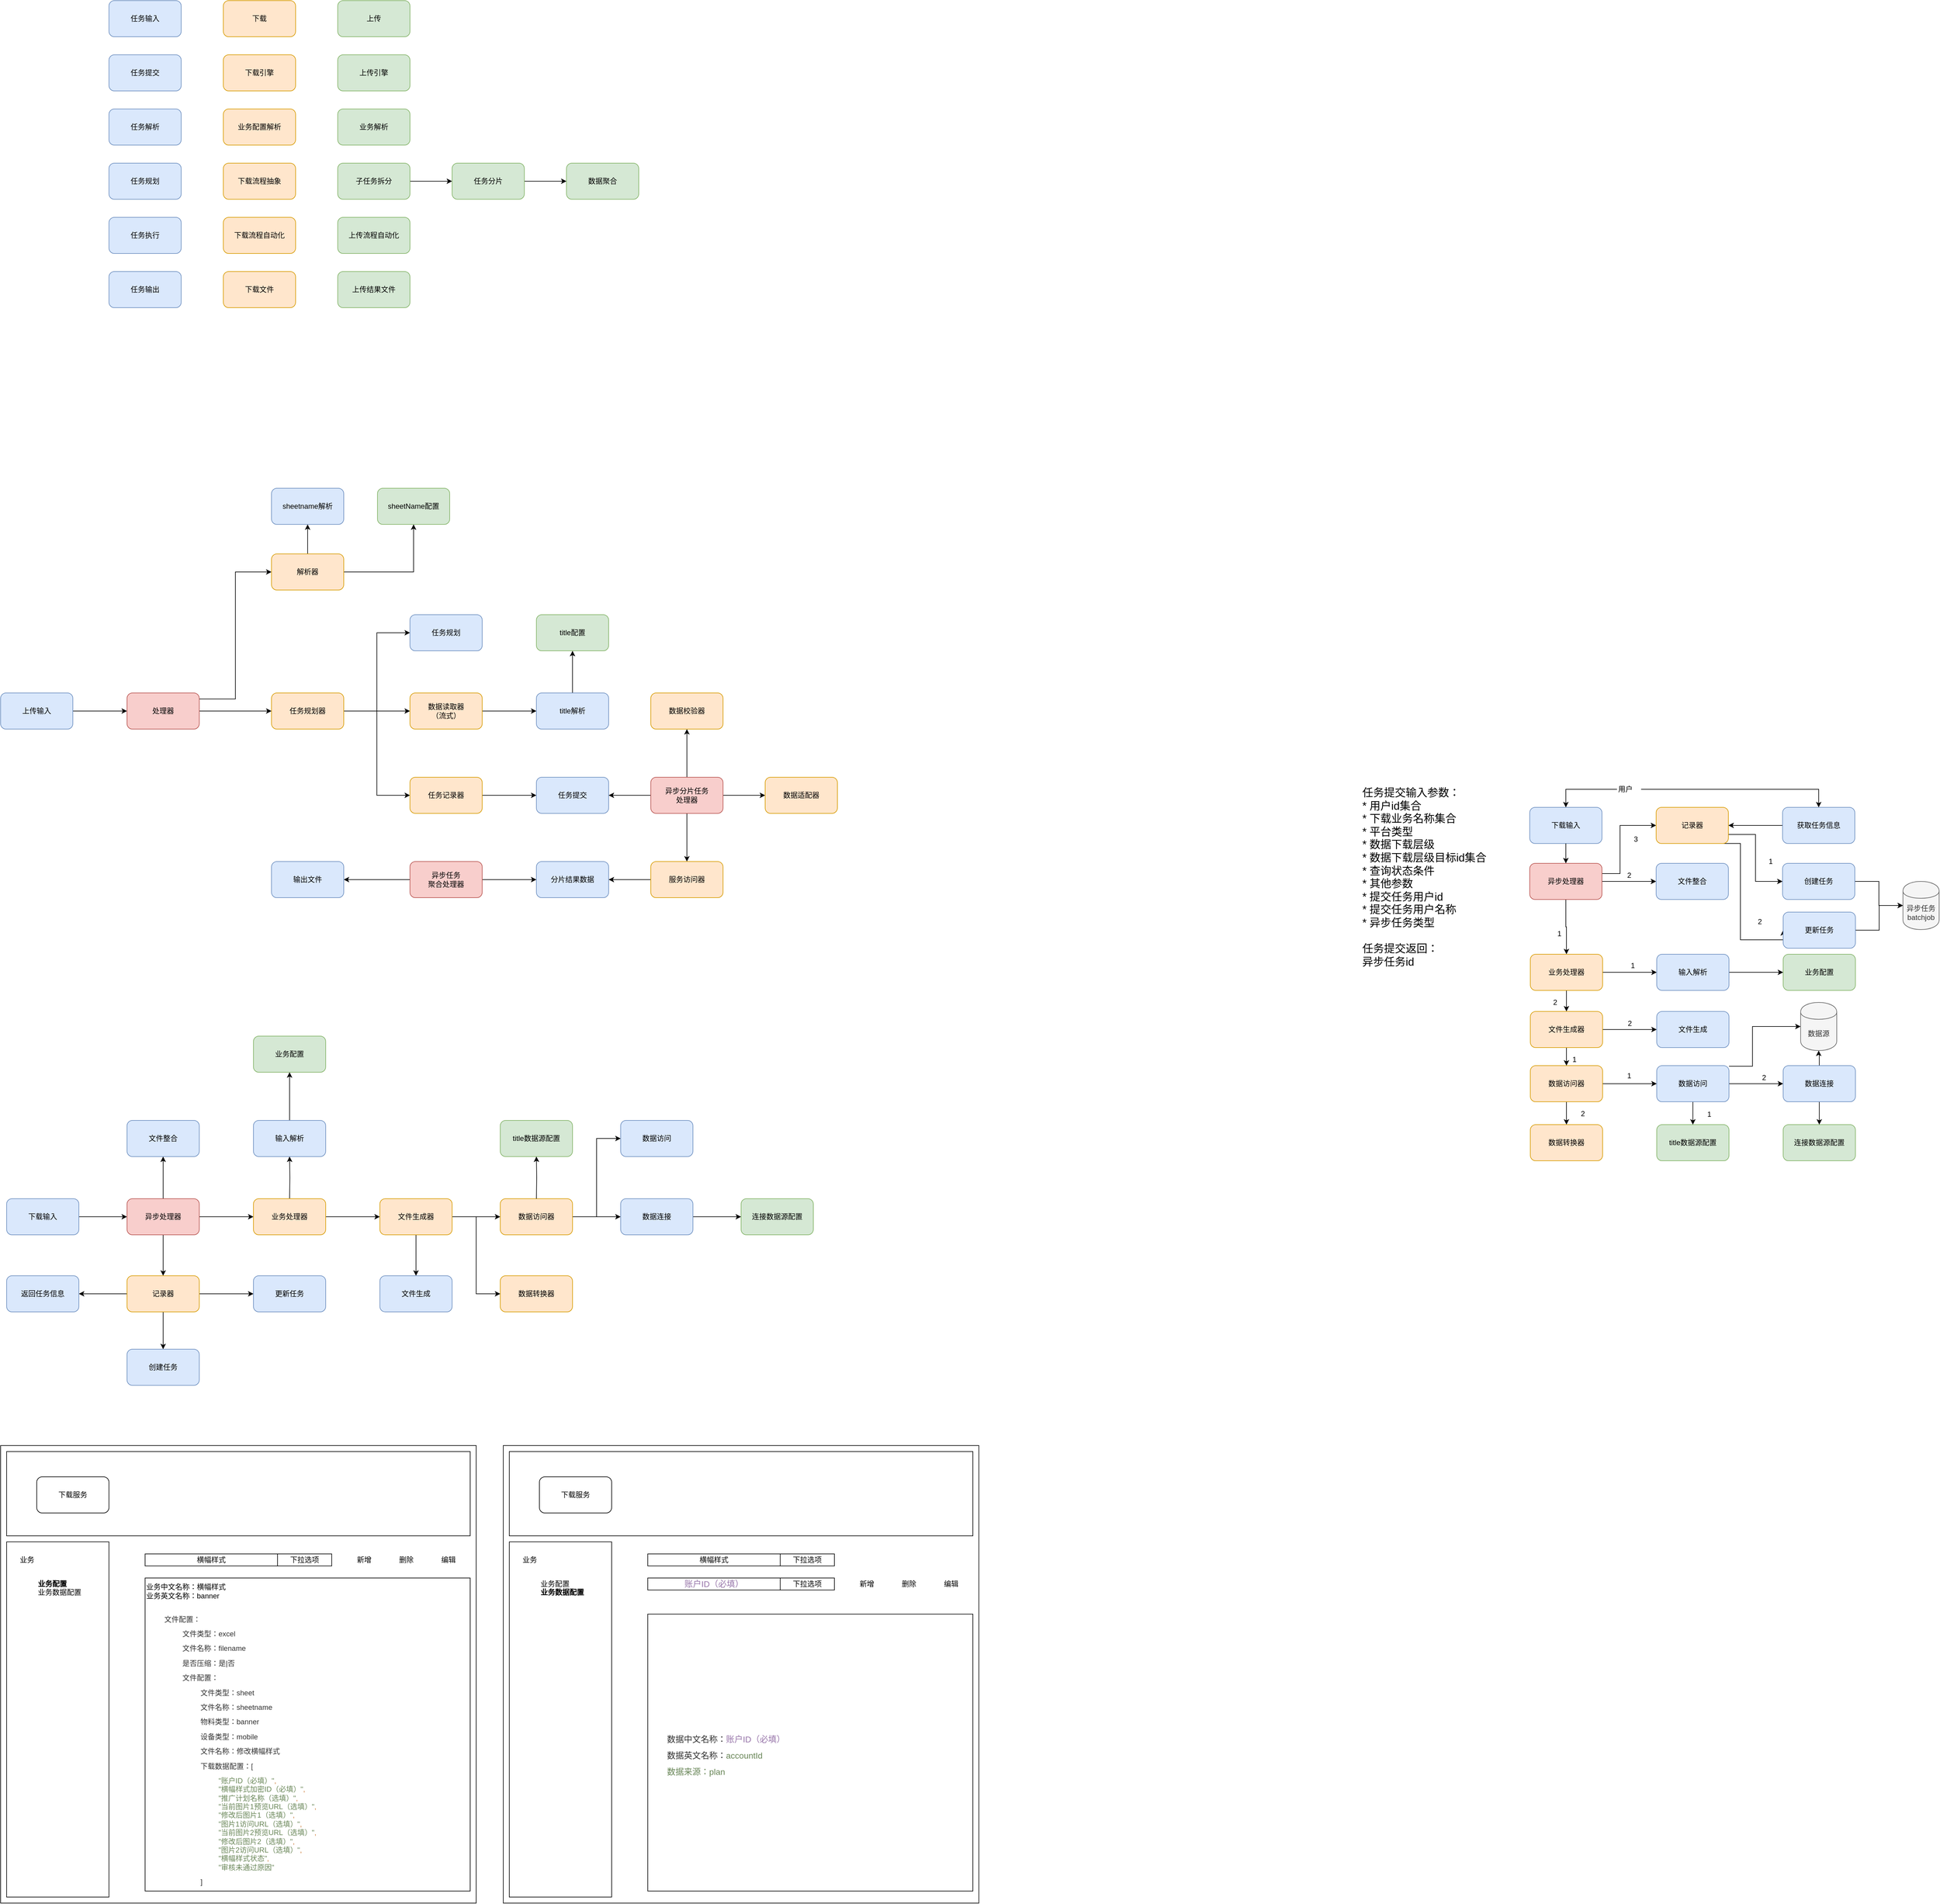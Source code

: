 <mxfile version="12.1.8" type="github" pages="1">
  <diagram id="yZJRV0GO1RGtg8hs4W5D" name="Page-1">
    <mxGraphModel dx="2062" dy="760" grid="1" gridSize="10" guides="1" tooltips="1" connect="1" arrows="1" fold="1" page="1" pageScale="1" pageWidth="826" pageHeight="1169" math="0" shadow="0">
      <root>
        <mxCell id="0"/>
        <mxCell id="1" parent="0"/>
        <mxCell id="P6lC5pPqpMT8iZ2sA-Gk-1" value="任务输入" style="rounded=1;whiteSpace=wrap;html=1;fillColor=#dae8fc;strokeColor=#6c8ebf;" parent="1" vertex="1">
          <mxGeometry x="260" y="190" width="120" height="60" as="geometry"/>
        </mxCell>
        <mxCell id="P6lC5pPqpMT8iZ2sA-Gk-2" value="任务规划" style="rounded=1;whiteSpace=wrap;html=1;fillColor=#dae8fc;strokeColor=#6c8ebf;" parent="1" vertex="1">
          <mxGeometry x="260" y="460" width="120" height="60" as="geometry"/>
        </mxCell>
        <mxCell id="P6lC5pPqpMT8iZ2sA-Gk-3" value="下载" style="rounded=1;whiteSpace=wrap;html=1;fillColor=#ffe6cc;strokeColor=#d79b00;" parent="1" vertex="1">
          <mxGeometry x="450" y="190" width="120" height="60" as="geometry"/>
        </mxCell>
        <mxCell id="P6lC5pPqpMT8iZ2sA-Gk-4" value="上传" style="rounded=1;whiteSpace=wrap;html=1;fillColor=#d5e8d4;strokeColor=#82b366;" parent="1" vertex="1">
          <mxGeometry x="640" y="190" width="120" height="60" as="geometry"/>
        </mxCell>
        <mxCell id="P6lC5pPqpMT8iZ2sA-Gk-5" value="任务提交" style="rounded=1;whiteSpace=wrap;html=1;fillColor=#dae8fc;strokeColor=#6c8ebf;" parent="1" vertex="1">
          <mxGeometry x="260" y="280" width="120" height="60" as="geometry"/>
        </mxCell>
        <mxCell id="P6lC5pPqpMT8iZ2sA-Gk-6" value="下载引擎" style="rounded=1;whiteSpace=wrap;html=1;fillColor=#ffe6cc;strokeColor=#d79b00;" parent="1" vertex="1">
          <mxGeometry x="450" y="280" width="120" height="60" as="geometry"/>
        </mxCell>
        <mxCell id="P6lC5pPqpMT8iZ2sA-Gk-7" value="上传引擎" style="rounded=1;whiteSpace=wrap;html=1;fillColor=#d5e8d4;strokeColor=#82b366;" parent="1" vertex="1">
          <mxGeometry x="640" y="280" width="120" height="60" as="geometry"/>
        </mxCell>
        <mxCell id="P6lC5pPqpMT8iZ2sA-Gk-8" value="业务配置解析" style="rounded=1;whiteSpace=wrap;html=1;fillColor=#ffe6cc;strokeColor=#d79b00;" parent="1" vertex="1">
          <mxGeometry x="450" y="370" width="120" height="60" as="geometry"/>
        </mxCell>
        <mxCell id="P6lC5pPqpMT8iZ2sA-Gk-11" style="edgeStyle=orthogonalEdgeStyle;rounded=0;orthogonalLoop=1;jettySize=auto;html=1;entryX=0;entryY=0.5;entryDx=0;entryDy=0;" parent="1" source="P6lC5pPqpMT8iZ2sA-Gk-9" target="P6lC5pPqpMT8iZ2sA-Gk-10" edge="1">
          <mxGeometry relative="1" as="geometry"/>
        </mxCell>
        <mxCell id="P6lC5pPqpMT8iZ2sA-Gk-9" value="子任务拆分" style="rounded=1;whiteSpace=wrap;html=1;fillColor=#d5e8d4;strokeColor=#82b366;" parent="1" vertex="1">
          <mxGeometry x="640" y="460" width="120" height="60" as="geometry"/>
        </mxCell>
        <mxCell id="P6lC5pPqpMT8iZ2sA-Gk-18" style="edgeStyle=orthogonalEdgeStyle;rounded=0;orthogonalLoop=1;jettySize=auto;html=1;entryX=0;entryY=0.5;entryDx=0;entryDy=0;" parent="1" source="P6lC5pPqpMT8iZ2sA-Gk-10" target="P6lC5pPqpMT8iZ2sA-Gk-16" edge="1">
          <mxGeometry relative="1" as="geometry"/>
        </mxCell>
        <mxCell id="P6lC5pPqpMT8iZ2sA-Gk-10" value="任务分片" style="rounded=1;whiteSpace=wrap;html=1;fillColor=#d5e8d4;strokeColor=#82b366;" parent="1" vertex="1">
          <mxGeometry x="830" y="460" width="120" height="60" as="geometry"/>
        </mxCell>
        <mxCell id="P6lC5pPqpMT8iZ2sA-Gk-12" value="任务解析" style="rounded=1;whiteSpace=wrap;html=1;fillColor=#dae8fc;strokeColor=#6c8ebf;" parent="1" vertex="1">
          <mxGeometry x="260" y="370" width="120" height="60" as="geometry"/>
        </mxCell>
        <mxCell id="P6lC5pPqpMT8iZ2sA-Gk-13" value="业务解析" style="rounded=1;whiteSpace=wrap;html=1;fillColor=#d5e8d4;strokeColor=#82b366;" parent="1" vertex="1">
          <mxGeometry x="640" y="370" width="120" height="60" as="geometry"/>
        </mxCell>
        <mxCell id="P6lC5pPqpMT8iZ2sA-Gk-14" value="下载流程抽象" style="rounded=1;whiteSpace=wrap;html=1;fillColor=#ffe6cc;strokeColor=#d79b00;" parent="1" vertex="1">
          <mxGeometry x="450" y="460" width="120" height="60" as="geometry"/>
        </mxCell>
        <mxCell id="P6lC5pPqpMT8iZ2sA-Gk-16" value="数据聚合" style="rounded=1;whiteSpace=wrap;html=1;fillColor=#d5e8d4;strokeColor=#82b366;" parent="1" vertex="1">
          <mxGeometry x="1020" y="460" width="120" height="60" as="geometry"/>
        </mxCell>
        <mxCell id="P6lC5pPqpMT8iZ2sA-Gk-19" value="任务输出" style="rounded=1;whiteSpace=wrap;html=1;fillColor=#dae8fc;strokeColor=#6c8ebf;" parent="1" vertex="1">
          <mxGeometry x="260" y="640" width="120" height="60" as="geometry"/>
        </mxCell>
        <mxCell id="P6lC5pPqpMT8iZ2sA-Gk-20" value="&lt;span style=&quot;font-weight: normal&quot;&gt;下载文件&lt;/span&gt;" style="rounded=1;whiteSpace=wrap;html=1;fillColor=#ffe6cc;strokeColor=#d79b00;fontStyle=1" parent="1" vertex="1">
          <mxGeometry x="450" y="640" width="120" height="60" as="geometry"/>
        </mxCell>
        <mxCell id="P6lC5pPqpMT8iZ2sA-Gk-21" value="&lt;span style=&quot;font-weight: normal&quot;&gt;上传结果文件&lt;/span&gt;" style="rounded=1;whiteSpace=wrap;html=1;fillColor=#d5e8d4;strokeColor=#82b366;fontStyle=1" parent="1" vertex="1">
          <mxGeometry x="640" y="640" width="120" height="60" as="geometry"/>
        </mxCell>
        <mxCell id="P6lC5pPqpMT8iZ2sA-Gk-22" value="任务执行" style="rounded=1;whiteSpace=wrap;html=1;fillColor=#dae8fc;strokeColor=#6c8ebf;" parent="1" vertex="1">
          <mxGeometry x="260" y="550" width="120" height="60" as="geometry"/>
        </mxCell>
        <mxCell id="P6lC5pPqpMT8iZ2sA-Gk-23" value="&lt;span style=&quot;font-weight: normal&quot;&gt;下载流程自动化&lt;/span&gt;" style="rounded=1;whiteSpace=wrap;html=1;fillColor=#ffe6cc;strokeColor=#d79b00;fontStyle=1" parent="1" vertex="1">
          <mxGeometry x="450" y="550" width="120" height="60" as="geometry"/>
        </mxCell>
        <mxCell id="P6lC5pPqpMT8iZ2sA-Gk-24" value="&lt;span style=&quot;font-weight: normal&quot;&gt;上传流程自动化&lt;/span&gt;" style="rounded=1;whiteSpace=wrap;html=1;fillColor=#d5e8d4;strokeColor=#82b366;fontStyle=1" parent="1" vertex="1">
          <mxGeometry x="640" y="550" width="120" height="60" as="geometry"/>
        </mxCell>
        <mxCell id="juhhppIBEXEbaZW28vqw-14" style="edgeStyle=orthogonalEdgeStyle;rounded=0;orthogonalLoop=1;jettySize=auto;html=1;entryX=0;entryY=0.5;entryDx=0;entryDy=0;" edge="1" parent="1" source="juhhppIBEXEbaZW28vqw-1" target="juhhppIBEXEbaZW28vqw-13">
          <mxGeometry relative="1" as="geometry"/>
        </mxCell>
        <mxCell id="juhhppIBEXEbaZW28vqw-1" value="上传输入" style="rounded=1;whiteSpace=wrap;html=1;fillColor=#dae8fc;strokeColor=#6c8ebf;" vertex="1" parent="1">
          <mxGeometry x="80" y="1340" width="120" height="60" as="geometry"/>
        </mxCell>
        <mxCell id="juhhppIBEXEbaZW28vqw-2" value="sheetname解析" style="rounded=1;whiteSpace=wrap;html=1;fillColor=#dae8fc;strokeColor=#6c8ebf;" vertex="1" parent="1">
          <mxGeometry x="530" y="1000" width="120" height="60" as="geometry"/>
        </mxCell>
        <mxCell id="juhhppIBEXEbaZW28vqw-7" style="edgeStyle=orthogonalEdgeStyle;rounded=0;orthogonalLoop=1;jettySize=auto;html=1;entryX=0;entryY=0.5;entryDx=0;entryDy=0;exitX=1;exitY=0.5;exitDx=0;exitDy=0;" edge="1" parent="1" source="juhhppIBEXEbaZW28vqw-23" target="juhhppIBEXEbaZW28vqw-6">
          <mxGeometry relative="1" as="geometry"/>
        </mxCell>
        <mxCell id="juhhppIBEXEbaZW28vqw-4" value="任务规划" style="rounded=1;whiteSpace=wrap;html=1;fillColor=#dae8fc;strokeColor=#6c8ebf;" vertex="1" parent="1">
          <mxGeometry x="760" y="1210" width="120" height="60" as="geometry"/>
        </mxCell>
        <mxCell id="juhhppIBEXEbaZW28vqw-6" value="任务提交" style="rounded=1;whiteSpace=wrap;html=1;fillColor=#dae8fc;strokeColor=#6c8ebf;" vertex="1" parent="1">
          <mxGeometry x="970" y="1480" width="120" height="60" as="geometry"/>
        </mxCell>
        <mxCell id="juhhppIBEXEbaZW28vqw-10" value="&lt;span style=&quot;font-weight: normal&quot;&gt;sheetName配置&lt;/span&gt;" style="rounded=1;whiteSpace=wrap;html=1;fillColor=#d5e8d4;strokeColor=#82b366;fontStyle=1" vertex="1" parent="1">
          <mxGeometry x="706" y="1000" width="120" height="60" as="geometry"/>
        </mxCell>
        <mxCell id="juhhppIBEXEbaZW28vqw-11" value="&lt;span style=&quot;font-weight: normal&quot;&gt;title配置&lt;/span&gt;" style="rounded=1;whiteSpace=wrap;html=1;fillColor=#d5e8d4;strokeColor=#82b366;fontStyle=1" vertex="1" parent="1">
          <mxGeometry x="970" y="1210" width="120" height="60" as="geometry"/>
        </mxCell>
        <mxCell id="juhhppIBEXEbaZW28vqw-22" style="edgeStyle=orthogonalEdgeStyle;rounded=0;orthogonalLoop=1;jettySize=auto;html=1;entryX=0;entryY=0.5;entryDx=0;entryDy=0;" edge="1" parent="1" source="juhhppIBEXEbaZW28vqw-12" target="juhhppIBEXEbaZW28vqw-4">
          <mxGeometry relative="1" as="geometry"/>
        </mxCell>
        <mxCell id="juhhppIBEXEbaZW28vqw-24" style="edgeStyle=orthogonalEdgeStyle;rounded=0;orthogonalLoop=1;jettySize=auto;html=1;entryX=0;entryY=0.5;entryDx=0;entryDy=0;" edge="1" parent="1" source="juhhppIBEXEbaZW28vqw-12" target="juhhppIBEXEbaZW28vqw-23">
          <mxGeometry relative="1" as="geometry"/>
        </mxCell>
        <mxCell id="juhhppIBEXEbaZW28vqw-26" style="edgeStyle=orthogonalEdgeStyle;rounded=0;orthogonalLoop=1;jettySize=auto;html=1;entryX=0;entryY=0.5;entryDx=0;entryDy=0;" edge="1" parent="1" source="juhhppIBEXEbaZW28vqw-12" target="juhhppIBEXEbaZW28vqw-25">
          <mxGeometry relative="1" as="geometry"/>
        </mxCell>
        <mxCell id="juhhppIBEXEbaZW28vqw-12" value="&lt;span style=&quot;font-weight: normal&quot;&gt;任务规划器&lt;/span&gt;" style="rounded=1;whiteSpace=wrap;html=1;fillColor=#ffe6cc;strokeColor=#d79b00;fontStyle=1" vertex="1" parent="1">
          <mxGeometry x="530" y="1340" width="120" height="60" as="geometry"/>
        </mxCell>
        <mxCell id="juhhppIBEXEbaZW28vqw-19" style="edgeStyle=orthogonalEdgeStyle;rounded=0;orthogonalLoop=1;jettySize=auto;html=1;entryX=0;entryY=0.5;entryDx=0;entryDy=0;" edge="1" parent="1" source="juhhppIBEXEbaZW28vqw-13" target="juhhppIBEXEbaZW28vqw-15">
          <mxGeometry relative="1" as="geometry">
            <Array as="points">
              <mxPoint x="470" y="1350"/>
              <mxPoint x="470" y="1139"/>
            </Array>
          </mxGeometry>
        </mxCell>
        <mxCell id="juhhppIBEXEbaZW28vqw-21" style="edgeStyle=orthogonalEdgeStyle;rounded=0;orthogonalLoop=1;jettySize=auto;html=1;entryX=0;entryY=0.5;entryDx=0;entryDy=0;" edge="1" parent="1" source="juhhppIBEXEbaZW28vqw-13" target="juhhppIBEXEbaZW28vqw-12">
          <mxGeometry relative="1" as="geometry">
            <mxPoint x="530" y="1375" as="targetPoint"/>
          </mxGeometry>
        </mxCell>
        <mxCell id="juhhppIBEXEbaZW28vqw-13" value="&lt;span style=&quot;font-weight: normal&quot;&gt;处理器&lt;/span&gt;" style="rounded=1;whiteSpace=wrap;html=1;fillColor=#f8cecc;strokeColor=#b85450;fontStyle=1" vertex="1" parent="1">
          <mxGeometry x="290" y="1340" width="120" height="60" as="geometry"/>
        </mxCell>
        <mxCell id="juhhppIBEXEbaZW28vqw-18" style="edgeStyle=orthogonalEdgeStyle;rounded=0;orthogonalLoop=1;jettySize=auto;html=1;" edge="1" parent="1" source="juhhppIBEXEbaZW28vqw-15" target="juhhppIBEXEbaZW28vqw-10">
          <mxGeometry relative="1" as="geometry"/>
        </mxCell>
        <mxCell id="juhhppIBEXEbaZW28vqw-20" style="edgeStyle=orthogonalEdgeStyle;rounded=0;orthogonalLoop=1;jettySize=auto;html=1;entryX=0.5;entryY=1;entryDx=0;entryDy=0;" edge="1" parent="1" source="juhhppIBEXEbaZW28vqw-15" target="juhhppIBEXEbaZW28vqw-2">
          <mxGeometry relative="1" as="geometry"/>
        </mxCell>
        <mxCell id="juhhppIBEXEbaZW28vqw-15" value="&lt;span style=&quot;font-weight: normal&quot;&gt;解析器&lt;/span&gt;" style="rounded=1;whiteSpace=wrap;html=1;fillColor=#ffe6cc;strokeColor=#d79b00;fontStyle=1" vertex="1" parent="1">
          <mxGeometry x="530" y="1109" width="120" height="60" as="geometry"/>
        </mxCell>
        <mxCell id="juhhppIBEXEbaZW28vqw-23" value="&lt;span style=&quot;font-weight: normal&quot;&gt;任务记录器&lt;/span&gt;" style="rounded=1;whiteSpace=wrap;html=1;fillColor=#ffe6cc;strokeColor=#d79b00;fontStyle=1" vertex="1" parent="1">
          <mxGeometry x="760" y="1480" width="120" height="60" as="geometry"/>
        </mxCell>
        <mxCell id="juhhppIBEXEbaZW28vqw-31" style="edgeStyle=orthogonalEdgeStyle;rounded=0;orthogonalLoop=1;jettySize=auto;html=1;entryX=0;entryY=0.5;entryDx=0;entryDy=0;" edge="1" parent="1" source="juhhppIBEXEbaZW28vqw-25" target="juhhppIBEXEbaZW28vqw-30">
          <mxGeometry relative="1" as="geometry"/>
        </mxCell>
        <mxCell id="juhhppIBEXEbaZW28vqw-25" value="&lt;span style=&quot;font-weight: normal&quot;&gt;数据读取器&lt;br&gt;（流式）&lt;br&gt;&lt;/span&gt;" style="rounded=1;whiteSpace=wrap;html=1;fillColor=#ffe6cc;strokeColor=#d79b00;fontStyle=1" vertex="1" parent="1">
          <mxGeometry x="760" y="1340" width="120" height="60" as="geometry"/>
        </mxCell>
        <mxCell id="juhhppIBEXEbaZW28vqw-29" style="edgeStyle=orthogonalEdgeStyle;rounded=0;orthogonalLoop=1;jettySize=auto;html=1;entryX=1;entryY=0.5;entryDx=0;entryDy=0;" edge="1" parent="1" source="juhhppIBEXEbaZW28vqw-28" target="juhhppIBEXEbaZW28vqw-6">
          <mxGeometry relative="1" as="geometry"/>
        </mxCell>
        <mxCell id="juhhppIBEXEbaZW28vqw-34" style="edgeStyle=orthogonalEdgeStyle;rounded=0;orthogonalLoop=1;jettySize=auto;html=1;entryX=0;entryY=0.5;entryDx=0;entryDy=0;" edge="1" parent="1" source="juhhppIBEXEbaZW28vqw-28" target="juhhppIBEXEbaZW28vqw-33">
          <mxGeometry relative="1" as="geometry"/>
        </mxCell>
        <mxCell id="juhhppIBEXEbaZW28vqw-36" style="edgeStyle=orthogonalEdgeStyle;rounded=0;orthogonalLoop=1;jettySize=auto;html=1;entryX=0.5;entryY=1;entryDx=0;entryDy=0;" edge="1" parent="1" source="juhhppIBEXEbaZW28vqw-28" target="juhhppIBEXEbaZW28vqw-35">
          <mxGeometry relative="1" as="geometry"/>
        </mxCell>
        <mxCell id="juhhppIBEXEbaZW28vqw-39" style="edgeStyle=orthogonalEdgeStyle;rounded=0;orthogonalLoop=1;jettySize=auto;html=1;entryX=0.5;entryY=0;entryDx=0;entryDy=0;" edge="1" parent="1" source="juhhppIBEXEbaZW28vqw-28" target="juhhppIBEXEbaZW28vqw-37">
          <mxGeometry relative="1" as="geometry"/>
        </mxCell>
        <mxCell id="juhhppIBEXEbaZW28vqw-28" value="&lt;span style=&quot;font-weight: normal&quot;&gt;异步分片任务&lt;br&gt;处理器&lt;br&gt;&lt;/span&gt;" style="rounded=1;whiteSpace=wrap;html=1;fillColor=#f8cecc;strokeColor=#b85450;fontStyle=1" vertex="1" parent="1">
          <mxGeometry x="1160" y="1480" width="120" height="60" as="geometry"/>
        </mxCell>
        <mxCell id="juhhppIBEXEbaZW28vqw-32" style="edgeStyle=orthogonalEdgeStyle;rounded=0;orthogonalLoop=1;jettySize=auto;html=1;entryX=0.5;entryY=1;entryDx=0;entryDy=0;" edge="1" parent="1" source="juhhppIBEXEbaZW28vqw-30" target="juhhppIBEXEbaZW28vqw-11">
          <mxGeometry relative="1" as="geometry"/>
        </mxCell>
        <mxCell id="juhhppIBEXEbaZW28vqw-30" value="title解析" style="rounded=1;whiteSpace=wrap;html=1;fillColor=#dae8fc;strokeColor=#6c8ebf;" vertex="1" parent="1">
          <mxGeometry x="970" y="1340" width="120" height="60" as="geometry"/>
        </mxCell>
        <mxCell id="juhhppIBEXEbaZW28vqw-33" value="&lt;span style=&quot;font-weight: normal&quot;&gt;数据适配器&lt;/span&gt;" style="rounded=1;whiteSpace=wrap;html=1;fillColor=#ffe6cc;strokeColor=#d79b00;fontStyle=1" vertex="1" parent="1">
          <mxGeometry x="1350" y="1480" width="120" height="60" as="geometry"/>
        </mxCell>
        <mxCell id="juhhppIBEXEbaZW28vqw-35" value="&lt;span style=&quot;font-weight: normal&quot;&gt;数据校验器&lt;/span&gt;" style="rounded=1;whiteSpace=wrap;html=1;fillColor=#ffe6cc;strokeColor=#d79b00;fontStyle=1" vertex="1" parent="1">
          <mxGeometry x="1160" y="1340" width="120" height="60" as="geometry"/>
        </mxCell>
        <mxCell id="juhhppIBEXEbaZW28vqw-41" style="edgeStyle=orthogonalEdgeStyle;rounded=0;orthogonalLoop=1;jettySize=auto;html=1;entryX=1;entryY=0.5;entryDx=0;entryDy=0;" edge="1" parent="1" source="juhhppIBEXEbaZW28vqw-37" target="juhhppIBEXEbaZW28vqw-40">
          <mxGeometry relative="1" as="geometry"/>
        </mxCell>
        <mxCell id="juhhppIBEXEbaZW28vqw-37" value="&lt;span style=&quot;font-weight: normal&quot;&gt;服务访问器&lt;/span&gt;" style="rounded=1;whiteSpace=wrap;html=1;fillColor=#ffe6cc;strokeColor=#d79b00;fontStyle=1" vertex="1" parent="1">
          <mxGeometry x="1160" y="1620" width="120" height="60" as="geometry"/>
        </mxCell>
        <mxCell id="juhhppIBEXEbaZW28vqw-40" value="分片结果数据" style="rounded=1;whiteSpace=wrap;html=1;fillColor=#dae8fc;strokeColor=#6c8ebf;" vertex="1" parent="1">
          <mxGeometry x="970" y="1620" width="120" height="60" as="geometry"/>
        </mxCell>
        <mxCell id="juhhppIBEXEbaZW28vqw-43" style="edgeStyle=orthogonalEdgeStyle;rounded=0;orthogonalLoop=1;jettySize=auto;html=1;entryX=0;entryY=0.5;entryDx=0;entryDy=0;" edge="1" parent="1" source="juhhppIBEXEbaZW28vqw-42" target="juhhppIBEXEbaZW28vqw-40">
          <mxGeometry relative="1" as="geometry"/>
        </mxCell>
        <mxCell id="juhhppIBEXEbaZW28vqw-45" style="edgeStyle=orthogonalEdgeStyle;rounded=0;orthogonalLoop=1;jettySize=auto;html=1;entryX=1;entryY=0.5;entryDx=0;entryDy=0;" edge="1" parent="1" source="juhhppIBEXEbaZW28vqw-42" target="juhhppIBEXEbaZW28vqw-44">
          <mxGeometry relative="1" as="geometry"/>
        </mxCell>
        <mxCell id="juhhppIBEXEbaZW28vqw-42" value="&lt;span style=&quot;font-weight: normal&quot;&gt;异步任务&lt;br&gt;聚合处理器&lt;br&gt;&lt;/span&gt;" style="rounded=1;whiteSpace=wrap;html=1;fillColor=#f8cecc;strokeColor=#b85450;fontStyle=1" vertex="1" parent="1">
          <mxGeometry x="760" y="1620" width="120" height="60" as="geometry"/>
        </mxCell>
        <mxCell id="juhhppIBEXEbaZW28vqw-44" value="输出文件" style="rounded=1;whiteSpace=wrap;html=1;fillColor=#dae8fc;strokeColor=#6c8ebf;" vertex="1" parent="1">
          <mxGeometry x="530" y="1620" width="120" height="60" as="geometry"/>
        </mxCell>
        <mxCell id="juhhppIBEXEbaZW28vqw-57" style="edgeStyle=orthogonalEdgeStyle;rounded=0;orthogonalLoop=1;jettySize=auto;html=1;entryX=0;entryY=0.5;entryDx=0;entryDy=0;" edge="1" parent="1" source="juhhppIBEXEbaZW28vqw-46" target="juhhppIBEXEbaZW28vqw-50">
          <mxGeometry relative="1" as="geometry"/>
        </mxCell>
        <mxCell id="juhhppIBEXEbaZW28vqw-46" value="下载输入" style="rounded=1;whiteSpace=wrap;html=1;fillColor=#dae8fc;strokeColor=#6c8ebf;" vertex="1" parent="1">
          <mxGeometry x="90" y="2180" width="120" height="60" as="geometry"/>
        </mxCell>
        <mxCell id="juhhppIBEXEbaZW28vqw-47" value="&lt;span style=&quot;font-weight: normal&quot;&gt;业务配置&lt;/span&gt;" style="rounded=1;whiteSpace=wrap;html=1;fillColor=#d5e8d4;strokeColor=#82b366;fontStyle=1" vertex="1" parent="1">
          <mxGeometry x="500" y="1910" width="120" height="60" as="geometry"/>
        </mxCell>
        <mxCell id="juhhppIBEXEbaZW28vqw-48" value="&lt;span style=&quot;font-weight: normal&quot;&gt;连接数据源配置&lt;/span&gt;" style="rounded=1;whiteSpace=wrap;html=1;fillColor=#d5e8d4;strokeColor=#82b366;fontStyle=1" vertex="1" parent="1">
          <mxGeometry x="1310" y="2180" width="120" height="60" as="geometry"/>
        </mxCell>
        <mxCell id="juhhppIBEXEbaZW28vqw-49" value="&lt;span style=&quot;font-weight: normal&quot;&gt;title数据源配置&lt;/span&gt;" style="rounded=1;whiteSpace=wrap;html=1;fillColor=#d5e8d4;strokeColor=#82b366;fontStyle=1" vertex="1" parent="1">
          <mxGeometry x="910" y="2050" width="120" height="60" as="geometry"/>
        </mxCell>
        <mxCell id="juhhppIBEXEbaZW28vqw-58" style="edgeStyle=orthogonalEdgeStyle;rounded=0;orthogonalLoop=1;jettySize=auto;html=1;entryX=0.5;entryY=1;entryDx=0;entryDy=0;" edge="1" parent="1" target="juhhppIBEXEbaZW28vqw-56">
          <mxGeometry relative="1" as="geometry">
            <mxPoint x="560" y="2180" as="sourcePoint"/>
          </mxGeometry>
        </mxCell>
        <mxCell id="juhhppIBEXEbaZW28vqw-60" style="edgeStyle=orthogonalEdgeStyle;rounded=0;orthogonalLoop=1;jettySize=auto;html=1;entryX=0;entryY=0.5;entryDx=0;entryDy=0;" edge="1" parent="1" source="juhhppIBEXEbaZW28vqw-50" target="juhhppIBEXEbaZW28vqw-51">
          <mxGeometry relative="1" as="geometry"/>
        </mxCell>
        <mxCell id="juhhppIBEXEbaZW28vqw-76" style="edgeStyle=orthogonalEdgeStyle;rounded=0;orthogonalLoop=1;jettySize=auto;html=1;entryX=0.5;entryY=0;entryDx=0;entryDy=0;" edge="1" parent="1" source="juhhppIBEXEbaZW28vqw-50" target="juhhppIBEXEbaZW28vqw-75">
          <mxGeometry relative="1" as="geometry"/>
        </mxCell>
        <mxCell id="juhhppIBEXEbaZW28vqw-83" style="edgeStyle=orthogonalEdgeStyle;rounded=0;orthogonalLoop=1;jettySize=auto;html=1;entryX=0.5;entryY=1;entryDx=0;entryDy=0;" edge="1" parent="1" source="juhhppIBEXEbaZW28vqw-50" target="juhhppIBEXEbaZW28vqw-73">
          <mxGeometry relative="1" as="geometry"/>
        </mxCell>
        <mxCell id="juhhppIBEXEbaZW28vqw-50" value="异步处理器" style="rounded=1;whiteSpace=wrap;html=1;fillColor=#f8cecc;strokeColor=#b85450;" vertex="1" parent="1">
          <mxGeometry x="290" y="2180" width="120" height="60" as="geometry"/>
        </mxCell>
        <mxCell id="juhhppIBEXEbaZW28vqw-61" style="edgeStyle=orthogonalEdgeStyle;rounded=0;orthogonalLoop=1;jettySize=auto;html=1;entryX=0;entryY=0.5;entryDx=0;entryDy=0;" edge="1" parent="1" source="juhhppIBEXEbaZW28vqw-51" target="juhhppIBEXEbaZW28vqw-55">
          <mxGeometry relative="1" as="geometry"/>
        </mxCell>
        <mxCell id="juhhppIBEXEbaZW28vqw-51" value="&lt;span style=&quot;font-weight: 400&quot;&gt;业务处理器&lt;/span&gt;" style="rounded=1;whiteSpace=wrap;html=1;fillColor=#ffe6cc;strokeColor=#d79b00;fontStyle=1" vertex="1" parent="1">
          <mxGeometry x="500" y="2180" width="120" height="60" as="geometry"/>
        </mxCell>
        <mxCell id="juhhppIBEXEbaZW28vqw-65" style="edgeStyle=orthogonalEdgeStyle;rounded=0;orthogonalLoop=1;jettySize=auto;html=1;entryX=0;entryY=0.5;entryDx=0;entryDy=0;" edge="1" parent="1" source="juhhppIBEXEbaZW28vqw-53" target="juhhppIBEXEbaZW28vqw-64">
          <mxGeometry relative="1" as="geometry"/>
        </mxCell>
        <mxCell id="juhhppIBEXEbaZW28vqw-69" style="edgeStyle=orthogonalEdgeStyle;rounded=0;orthogonalLoop=1;jettySize=auto;html=1;entryX=0;entryY=0.5;entryDx=0;entryDy=0;" edge="1" parent="1" source="juhhppIBEXEbaZW28vqw-53" target="juhhppIBEXEbaZW28vqw-68">
          <mxGeometry relative="1" as="geometry"/>
        </mxCell>
        <mxCell id="juhhppIBEXEbaZW28vqw-53" value="&lt;span style=&quot;font-weight: 400&quot;&gt;数据访问器&lt;/span&gt;" style="rounded=1;whiteSpace=wrap;html=1;fillColor=#ffe6cc;strokeColor=#d79b00;fontStyle=1" vertex="1" parent="1">
          <mxGeometry x="910" y="2180" width="120" height="60" as="geometry"/>
        </mxCell>
        <mxCell id="juhhppIBEXEbaZW28vqw-54" value="&lt;span style=&quot;font-weight: 400&quot;&gt;数据转换器&lt;/span&gt;" style="rounded=1;whiteSpace=wrap;html=1;fillColor=#ffe6cc;strokeColor=#d79b00;fontStyle=1" vertex="1" parent="1">
          <mxGeometry x="910" y="2308" width="120" height="60" as="geometry"/>
        </mxCell>
        <mxCell id="juhhppIBEXEbaZW28vqw-62" style="edgeStyle=orthogonalEdgeStyle;rounded=0;orthogonalLoop=1;jettySize=auto;html=1;entryX=0;entryY=0.5;entryDx=0;entryDy=0;" edge="1" parent="1" source="juhhppIBEXEbaZW28vqw-55" target="juhhppIBEXEbaZW28vqw-53">
          <mxGeometry relative="1" as="geometry"/>
        </mxCell>
        <mxCell id="juhhppIBEXEbaZW28vqw-63" style="edgeStyle=orthogonalEdgeStyle;rounded=0;orthogonalLoop=1;jettySize=auto;html=1;entryX=0;entryY=0.5;entryDx=0;entryDy=0;" edge="1" parent="1" source="juhhppIBEXEbaZW28vqw-55" target="juhhppIBEXEbaZW28vqw-54">
          <mxGeometry relative="1" as="geometry"/>
        </mxCell>
        <mxCell id="juhhppIBEXEbaZW28vqw-66" style="edgeStyle=orthogonalEdgeStyle;rounded=0;orthogonalLoop=1;jettySize=auto;html=1;" edge="1" parent="1" target="juhhppIBEXEbaZW28vqw-49">
          <mxGeometry relative="1" as="geometry">
            <mxPoint x="970" y="2180" as="sourcePoint"/>
          </mxGeometry>
        </mxCell>
        <mxCell id="juhhppIBEXEbaZW28vqw-72" style="edgeStyle=orthogonalEdgeStyle;rounded=0;orthogonalLoop=1;jettySize=auto;html=1;entryX=0.5;entryY=0;entryDx=0;entryDy=0;" edge="1" parent="1" source="juhhppIBEXEbaZW28vqw-55" target="juhhppIBEXEbaZW28vqw-71">
          <mxGeometry relative="1" as="geometry"/>
        </mxCell>
        <mxCell id="juhhppIBEXEbaZW28vqw-55" value="&lt;span style=&quot;font-weight: 400&quot;&gt;文件生成器&lt;/span&gt;" style="rounded=1;whiteSpace=wrap;html=1;fillColor=#ffe6cc;strokeColor=#d79b00;fontStyle=1" vertex="1" parent="1">
          <mxGeometry x="710" y="2180" width="120" height="60" as="geometry"/>
        </mxCell>
        <mxCell id="juhhppIBEXEbaZW28vqw-59" style="edgeStyle=orthogonalEdgeStyle;rounded=0;orthogonalLoop=1;jettySize=auto;html=1;entryX=0.5;entryY=1;entryDx=0;entryDy=0;" edge="1" parent="1" source="juhhppIBEXEbaZW28vqw-56" target="juhhppIBEXEbaZW28vqw-47">
          <mxGeometry relative="1" as="geometry"/>
        </mxCell>
        <mxCell id="juhhppIBEXEbaZW28vqw-56" value="输入解析" style="rounded=1;whiteSpace=wrap;html=1;fillColor=#dae8fc;strokeColor=#6c8ebf;" vertex="1" parent="1">
          <mxGeometry x="500" y="2050" width="120" height="60" as="geometry"/>
        </mxCell>
        <mxCell id="juhhppIBEXEbaZW28vqw-64" value="数据访问" style="rounded=1;whiteSpace=wrap;html=1;fillColor=#dae8fc;strokeColor=#6c8ebf;" vertex="1" parent="1">
          <mxGeometry x="1110" y="2050" width="120" height="60" as="geometry"/>
        </mxCell>
        <mxCell id="juhhppIBEXEbaZW28vqw-70" style="edgeStyle=orthogonalEdgeStyle;rounded=0;orthogonalLoop=1;jettySize=auto;html=1;entryX=0;entryY=0.5;entryDx=0;entryDy=0;" edge="1" parent="1" source="juhhppIBEXEbaZW28vqw-68" target="juhhppIBEXEbaZW28vqw-48">
          <mxGeometry relative="1" as="geometry"/>
        </mxCell>
        <mxCell id="juhhppIBEXEbaZW28vqw-68" value="数据连接" style="rounded=1;whiteSpace=wrap;html=1;fillColor=#dae8fc;strokeColor=#6c8ebf;" vertex="1" parent="1">
          <mxGeometry x="1110" y="2180" width="120" height="60" as="geometry"/>
        </mxCell>
        <mxCell id="juhhppIBEXEbaZW28vqw-71" value="文件生成" style="rounded=1;whiteSpace=wrap;html=1;fillColor=#dae8fc;strokeColor=#6c8ebf;" vertex="1" parent="1">
          <mxGeometry x="710" y="2308" width="120" height="60" as="geometry"/>
        </mxCell>
        <mxCell id="juhhppIBEXEbaZW28vqw-73" value="文件整合" style="rounded=1;whiteSpace=wrap;html=1;fillColor=#dae8fc;strokeColor=#6c8ebf;" vertex="1" parent="1">
          <mxGeometry x="290" y="2050" width="120" height="60" as="geometry"/>
        </mxCell>
        <mxCell id="juhhppIBEXEbaZW28vqw-78" style="edgeStyle=orthogonalEdgeStyle;rounded=0;orthogonalLoop=1;jettySize=auto;html=1;entryX=0.5;entryY=0;entryDx=0;entryDy=0;" edge="1" parent="1" source="juhhppIBEXEbaZW28vqw-75" target="juhhppIBEXEbaZW28vqw-77">
          <mxGeometry relative="1" as="geometry"/>
        </mxCell>
        <mxCell id="juhhppIBEXEbaZW28vqw-80" style="edgeStyle=orthogonalEdgeStyle;rounded=0;orthogonalLoop=1;jettySize=auto;html=1;entryX=0;entryY=0.5;entryDx=0;entryDy=0;exitX=1;exitY=0.5;exitDx=0;exitDy=0;" edge="1" parent="1" source="juhhppIBEXEbaZW28vqw-75" target="juhhppIBEXEbaZW28vqw-79">
          <mxGeometry relative="1" as="geometry">
            <Array as="points"/>
          </mxGeometry>
        </mxCell>
        <mxCell id="juhhppIBEXEbaZW28vqw-82" style="edgeStyle=orthogonalEdgeStyle;rounded=0;orthogonalLoop=1;jettySize=auto;html=1;entryX=1;entryY=0.5;entryDx=0;entryDy=0;" edge="1" parent="1" source="juhhppIBEXEbaZW28vqw-75" target="juhhppIBEXEbaZW28vqw-81">
          <mxGeometry relative="1" as="geometry"/>
        </mxCell>
        <mxCell id="juhhppIBEXEbaZW28vqw-75" value="&lt;span style=&quot;font-weight: 400&quot;&gt;记录器&lt;/span&gt;" style="rounded=1;whiteSpace=wrap;html=1;fillColor=#ffe6cc;strokeColor=#d79b00;fontStyle=1" vertex="1" parent="1">
          <mxGeometry x="290" y="2308" width="120" height="60" as="geometry"/>
        </mxCell>
        <mxCell id="juhhppIBEXEbaZW28vqw-77" value="创建任务" style="rounded=1;whiteSpace=wrap;html=1;fillColor=#dae8fc;strokeColor=#6c8ebf;" vertex="1" parent="1">
          <mxGeometry x="290" y="2430" width="120" height="60" as="geometry"/>
        </mxCell>
        <mxCell id="juhhppIBEXEbaZW28vqw-79" value="更新任务" style="rounded=1;whiteSpace=wrap;html=1;fillColor=#dae8fc;strokeColor=#6c8ebf;" vertex="1" parent="1">
          <mxGeometry x="500" y="2308" width="120" height="60" as="geometry"/>
        </mxCell>
        <mxCell id="juhhppIBEXEbaZW28vqw-81" value="返回任务信息" style="rounded=1;whiteSpace=wrap;html=1;fillColor=#dae8fc;strokeColor=#6c8ebf;" vertex="1" parent="1">
          <mxGeometry x="90" y="2308" width="120" height="60" as="geometry"/>
        </mxCell>
        <mxCell id="juhhppIBEXEbaZW28vqw-84" value="" style="rounded=0;whiteSpace=wrap;html=1;" vertex="1" parent="1">
          <mxGeometry x="80" y="2590" width="790" height="760" as="geometry"/>
        </mxCell>
        <mxCell id="juhhppIBEXEbaZW28vqw-85" value="" style="rounded=0;whiteSpace=wrap;html=1;" vertex="1" parent="1">
          <mxGeometry x="90" y="2600" width="770" height="140" as="geometry"/>
        </mxCell>
        <mxCell id="juhhppIBEXEbaZW28vqw-86" value="" style="rounded=0;whiteSpace=wrap;html=1;" vertex="1" parent="1">
          <mxGeometry x="90" y="2750" width="170" height="590" as="geometry"/>
        </mxCell>
        <mxCell id="juhhppIBEXEbaZW28vqw-87" value="下载服务" style="rounded=1;whiteSpace=wrap;html=1;" vertex="1" parent="1">
          <mxGeometry x="140" y="2642" width="120" height="60" as="geometry"/>
        </mxCell>
        <mxCell id="juhhppIBEXEbaZW28vqw-88" value="业务" style="text;html=1;resizable=0;points=[];autosize=1;align=left;verticalAlign=top;spacingTop=-4;" vertex="1" parent="1">
          <mxGeometry x="110" y="2770" width="40" height="20" as="geometry"/>
        </mxCell>
        <mxCell id="juhhppIBEXEbaZW28vqw-89" value="&lt;b&gt;业务配置&lt;/b&gt;&lt;br&gt;业务数据配置" style="text;html=1;resizable=0;points=[];autosize=1;align=left;verticalAlign=top;spacingTop=-4;" vertex="1" parent="1">
          <mxGeometry x="140" y="2810" width="90" height="30" as="geometry"/>
        </mxCell>
        <mxCell id="juhhppIBEXEbaZW28vqw-91" value="新增" style="text;html=1;resizable=0;points=[];autosize=1;align=left;verticalAlign=top;spacingTop=-4;" vertex="1" parent="1">
          <mxGeometry x="670" y="2770" width="40" height="20" as="geometry"/>
        </mxCell>
        <mxCell id="juhhppIBEXEbaZW28vqw-92" value="横幅样式" style="rounded=0;whiteSpace=wrap;html=1;" vertex="1" parent="1">
          <mxGeometry x="320" y="2770" width="220" height="20" as="geometry"/>
        </mxCell>
        <mxCell id="juhhppIBEXEbaZW28vqw-93" value="下拉选项" style="rounded=0;whiteSpace=wrap;html=1;" vertex="1" parent="1">
          <mxGeometry x="540" y="2770" width="90" height="20" as="geometry"/>
        </mxCell>
        <mxCell id="juhhppIBEXEbaZW28vqw-94" value="删除" style="text;html=1;resizable=0;points=[];autosize=1;align=left;verticalAlign=top;spacingTop=-4;" vertex="1" parent="1">
          <mxGeometry x="740" y="2770" width="40" height="20" as="geometry"/>
        </mxCell>
        <mxCell id="juhhppIBEXEbaZW28vqw-95" value="&lt;font style=&quot;font-size: 12px&quot;&gt;业务中文名称：横幅样式&lt;br&gt;业务英文名称：banner&lt;br&gt;&lt;br&gt;&lt;/font&gt;&lt;p style=&quot;margin: 10px 0px 0px 30px ; overflow-wrap: break-word ; color: rgb(51 , 51 , 51) ; font-family: &amp;#34;arial&amp;#34; , sans-serif ; white-space: normal&quot;&gt;&lt;font style=&quot;font-size: 12px&quot;&gt;文件配置：&lt;/font&gt;&lt;/p&gt;&lt;p style=&quot;margin: 10px 0px 0px 60px ; overflow-wrap: break-word ; color: rgb(51 , 51 , 51) ; font-family: &amp;#34;arial&amp;#34; , sans-serif ; white-space: normal&quot;&gt;&lt;font style=&quot;font-size: 12px&quot;&gt;文件类型：excel&lt;/font&gt;&lt;/p&gt;&lt;p style=&quot;margin: 10px 0px 0px 60px ; overflow-wrap: break-word ; color: rgb(51 , 51 , 51) ; font-family: &amp;#34;arial&amp;#34; , sans-serif ; white-space: normal&quot;&gt;&lt;font style=&quot;font-size: 12px&quot;&gt;文件名称：filename&lt;/font&gt;&lt;/p&gt;&lt;p style=&quot;margin: 10px 0px 0px 60px ; overflow-wrap: break-word ; color: rgb(51 , 51 , 51) ; font-family: &amp;#34;arial&amp;#34; , sans-serif ; white-space: normal&quot;&gt;&lt;font style=&quot;font-size: 12px&quot;&gt;是否压缩：是|否&lt;/font&gt;&lt;/p&gt;&lt;p style=&quot;margin: 10px 0px 0px 60px ; overflow-wrap: break-word ; color: rgb(51 , 51 , 51) ; font-family: &amp;#34;arial&amp;#34; , sans-serif ; white-space: normal&quot;&gt;&lt;font style=&quot;font-size: 12px&quot;&gt;文件配置：&lt;/font&gt;&lt;/p&gt;&lt;p style=&quot;margin: 10px 0px 0px 90px ; overflow-wrap: break-word ; color: rgb(51 , 51 , 51) ; font-family: &amp;#34;arial&amp;#34; , sans-serif ; white-space: normal&quot;&gt;&lt;font style=&quot;font-size: 12px&quot;&gt;文件类型：sheet&lt;/font&gt;&lt;/p&gt;&lt;p style=&quot;margin: 10px 0px 0px 90px ; overflow-wrap: break-word ; color: rgb(51 , 51 , 51) ; font-family: &amp;#34;arial&amp;#34; , sans-serif ; white-space: normal&quot;&gt;&lt;font style=&quot;font-size: 12px&quot;&gt;文件名称：sheetname&lt;/font&gt;&lt;/p&gt;&lt;p style=&quot;margin: 10px 0px 0px 90px ; overflow-wrap: break-word ; color: rgb(51 , 51 , 51) ; font-family: &amp;#34;arial&amp;#34; , sans-serif ; white-space: normal&quot;&gt;&lt;font style=&quot;font-size: 12px&quot;&gt;物料类型：banner&lt;/font&gt;&lt;/p&gt;&lt;p style=&quot;margin: 10px 0px 0px 90px ; overflow-wrap: break-word ; color: rgb(51 , 51 , 51) ; font-family: &amp;#34;arial&amp;#34; , sans-serif ; white-space: normal&quot;&gt;&lt;font style=&quot;font-size: 12px&quot;&gt;设备类型：mobile&lt;/font&gt;&lt;/p&gt;&lt;p style=&quot;margin: 10px 0px 0px 90px ; overflow-wrap: break-word ; color: rgb(51 , 51 , 51) ; font-family: &amp;#34;arial&amp;#34; , sans-serif ; white-space: normal&quot;&gt;&lt;font style=&quot;font-size: 12px&quot;&gt;文件名称：修改横幅样式&lt;/font&gt;&lt;/p&gt;&lt;p style=&quot;margin: 10px 0px 0px 90px ; overflow-wrap: break-word ; color: rgb(51 , 51 , 51) ; font-family: &amp;#34;arial&amp;#34; , sans-serif ; white-space: normal&quot;&gt;&lt;font style=&quot;font-size: 12px&quot;&gt;下载数据配置：[&lt;/font&gt;&lt;/p&gt;&lt;p style=&quot;margin: 10px 0px 0px 120px ; overflow-wrap: break-word ; color: rgb(51 , 51 , 51) ; font-family: &amp;#34;arial&amp;#34; , sans-serif ; white-space: normal&quot;&gt;&lt;font style=&quot;font-size: 12px&quot;&gt;&lt;span style=&quot;color: rgb(106 , 135 , 89)&quot;&gt;&quot;&lt;/span&gt;&lt;span style=&quot;color: rgb(106 , 135 , 89)&quot;&gt;账户&lt;/span&gt;&lt;span style=&quot;color: rgb(106 , 135 , 89)&quot;&gt;ID&lt;/span&gt;&lt;span style=&quot;color: rgb(106 , 135 , 89)&quot;&gt;（必填）&lt;/span&gt;&lt;span style=&quot;color: rgb(106 , 135 , 89)&quot;&gt;&quot;&lt;/span&gt;&lt;span style=&quot;color: rgb(204 , 120 , 50)&quot;&gt;,&lt;br&gt;&lt;/span&gt;&lt;span style=&quot;color: rgb(106 , 135 , 89)&quot;&gt;&quot;&lt;/span&gt;&lt;span style=&quot;color: rgb(106 , 135 , 89)&quot;&gt;横幅样式加密&lt;/span&gt;&lt;span style=&quot;color: rgb(106 , 135 , 89)&quot;&gt;ID&lt;/span&gt;&lt;span style=&quot;color: rgb(106 , 135 , 89)&quot;&gt;（必填）&lt;/span&gt;&lt;span style=&quot;color: rgb(106 , 135 , 89)&quot;&gt;&quot;&lt;/span&gt;&lt;span style=&quot;color: rgb(204 , 120 , 50)&quot;&gt;,&lt;br&gt;&lt;/span&gt;&lt;span style=&quot;color: rgb(106 , 135 , 89)&quot;&gt;&quot;&lt;/span&gt;&lt;span style=&quot;color: rgb(106 , 135 , 89)&quot;&gt;推广计划名称（选填）&lt;/span&gt;&lt;span style=&quot;color: rgb(106 , 135 , 89)&quot;&gt;&quot;&lt;/span&gt;&lt;span style=&quot;color: rgb(204 , 120 , 50)&quot;&gt;,&lt;br&gt;&lt;/span&gt;&lt;span style=&quot;color: rgb(106 , 135 , 89)&quot;&gt;&quot;&lt;/span&gt;&lt;span style=&quot;color: rgb(106 , 135 , 89)&quot;&gt;当前图片&lt;/span&gt;&lt;span style=&quot;color: rgb(106 , 135 , 89)&quot;&gt;1&lt;/span&gt;&lt;span style=&quot;color: rgb(106 , 135 , 89)&quot;&gt;预览&lt;/span&gt;&lt;span style=&quot;color: rgb(106 , 135 , 89)&quot;&gt;URL&lt;/span&gt;&lt;span style=&quot;color: rgb(106 , 135 , 89)&quot;&gt;（选填）&lt;/span&gt;&lt;span style=&quot;color: rgb(106 , 135 , 89)&quot;&gt;&quot;&lt;/span&gt;&lt;span style=&quot;color: rgb(204 , 120 , 50)&quot;&gt;,&lt;br&gt;&lt;/span&gt;&lt;span style=&quot;color: rgb(106 , 135 , 89)&quot;&gt;&quot;&lt;/span&gt;&lt;span style=&quot;color: rgb(106 , 135 , 89)&quot;&gt;修改后图片&lt;/span&gt;&lt;span style=&quot;color: rgb(106 , 135 , 89)&quot;&gt;1&lt;/span&gt;&lt;span style=&quot;color: rgb(106 , 135 , 89)&quot;&gt;（选填）&lt;/span&gt;&lt;span style=&quot;color: rgb(106 , 135 , 89)&quot;&gt;&quot;&lt;/span&gt;&lt;span style=&quot;color: rgb(204 , 120 , 50)&quot;&gt;,&lt;br&gt;&lt;/span&gt;&lt;span style=&quot;color: rgb(106 , 135 , 89)&quot;&gt;&quot;&lt;/span&gt;&lt;span style=&quot;color: rgb(106 , 135 , 89)&quot;&gt;图片&lt;/span&gt;&lt;span style=&quot;color: rgb(106 , 135 , 89)&quot;&gt;1&lt;/span&gt;&lt;span style=&quot;color: rgb(106 , 135 , 89)&quot;&gt;访问&lt;/span&gt;&lt;span style=&quot;color: rgb(106 , 135 , 89)&quot;&gt;URL&lt;/span&gt;&lt;span style=&quot;color: rgb(106 , 135 , 89)&quot;&gt;（选填）&lt;/span&gt;&lt;span style=&quot;color: rgb(106 , 135 , 89)&quot;&gt;&quot;&lt;/span&gt;&lt;span style=&quot;color: rgb(204 , 120 , 50)&quot;&gt;,&lt;br&gt;&lt;/span&gt;&lt;span style=&quot;color: rgb(106 , 135 , 89)&quot;&gt;&quot;&lt;/span&gt;&lt;span style=&quot;color: rgb(106 , 135 , 89)&quot;&gt;当前图片&lt;/span&gt;&lt;span style=&quot;color: rgb(106 , 135 , 89)&quot;&gt;2&lt;/span&gt;&lt;span style=&quot;color: rgb(106 , 135 , 89)&quot;&gt;预览&lt;/span&gt;&lt;span style=&quot;color: rgb(106 , 135 , 89)&quot;&gt;URL&lt;/span&gt;&lt;span style=&quot;color: rgb(106 , 135 , 89)&quot;&gt;（选填）&lt;/span&gt;&lt;span style=&quot;color: rgb(106 , 135 , 89)&quot;&gt;&quot;&lt;/span&gt;&lt;span style=&quot;color: rgb(204 , 120 , 50)&quot;&gt;,&lt;br&gt;&lt;/span&gt;&lt;span style=&quot;color: rgb(106 , 135 , 89)&quot;&gt;&quot;&lt;/span&gt;&lt;span style=&quot;color: rgb(106 , 135 , 89)&quot;&gt;修改后图片&lt;/span&gt;&lt;span style=&quot;color: rgb(106 , 135 , 89)&quot;&gt;2&lt;/span&gt;&lt;span style=&quot;color: rgb(106 , 135 , 89)&quot;&gt;（选填）&lt;/span&gt;&lt;span style=&quot;color: rgb(106 , 135 , 89)&quot;&gt;&quot;&lt;/span&gt;&lt;span style=&quot;color: rgb(204 , 120 , 50)&quot;&gt;,&lt;br&gt;&lt;/span&gt;&lt;span style=&quot;color: rgb(106 , 135 , 89)&quot;&gt;&quot;&lt;/span&gt;&lt;span style=&quot;color: rgb(106 , 135 , 89)&quot;&gt;图片&lt;/span&gt;&lt;span style=&quot;color: rgb(106 , 135 , 89)&quot;&gt;2&lt;/span&gt;&lt;span style=&quot;color: rgb(106 , 135 , 89)&quot;&gt;访问&lt;/span&gt;&lt;span style=&quot;color: rgb(106 , 135 , 89)&quot;&gt;URL&lt;/span&gt;&lt;span style=&quot;color: rgb(106 , 135 , 89)&quot;&gt;（选填）&lt;/span&gt;&lt;span style=&quot;color: rgb(106 , 135 , 89)&quot;&gt;&quot;&lt;/span&gt;&lt;span style=&quot;color: rgb(204 , 120 , 50)&quot;&gt;,&lt;br&gt;&lt;/span&gt;&lt;span style=&quot;color: rgb(106 , 135 , 89)&quot;&gt;&quot;&lt;/span&gt;&lt;span style=&quot;color: rgb(106 , 135 , 89)&quot;&gt;横幅样式状态&lt;/span&gt;&lt;span style=&quot;color: rgb(106 , 135 , 89)&quot;&gt;&quot;&lt;/span&gt;&lt;span style=&quot;color: rgb(204 , 120 , 50)&quot;&gt;,&lt;br&gt;&lt;/span&gt;&lt;span style=&quot;color: rgb(106 , 135 , 89)&quot;&gt;&quot;&lt;/span&gt;&lt;span style=&quot;color: rgb(106 , 135 , 89)&quot;&gt;审核未通过原因&lt;/span&gt;&lt;span style=&quot;color: rgb(106 , 135 , 89)&quot;&gt;&quot;&lt;/span&gt;&lt;/font&gt;&lt;/p&gt;&lt;p style=&quot;margin: 10px 0px 0px 90px ; overflow-wrap: break-word ; color: rgb(51 , 51 , 51) ; font-family: &amp;#34;arial&amp;#34; , sans-serif ; white-space: normal&quot;&gt;&lt;font style=&quot;font-size: 12px&quot;&gt;]&lt;/font&gt;&lt;/p&gt;" style="rounded=0;whiteSpace=wrap;html=1;align=left;" vertex="1" parent="1">
          <mxGeometry x="320" y="2810" width="540" height="520" as="geometry"/>
        </mxCell>
        <mxCell id="juhhppIBEXEbaZW28vqw-96" value="编辑" style="text;html=1;resizable=0;points=[];autosize=1;align=left;verticalAlign=top;spacingTop=-4;" vertex="1" parent="1">
          <mxGeometry x="810" y="2770" width="40" height="20" as="geometry"/>
        </mxCell>
        <mxCell id="juhhppIBEXEbaZW28vqw-97" value="" style="rounded=0;whiteSpace=wrap;html=1;" vertex="1" parent="1">
          <mxGeometry x="915" y="2590" width="790" height="760" as="geometry"/>
        </mxCell>
        <mxCell id="juhhppIBEXEbaZW28vqw-98" value="" style="rounded=0;whiteSpace=wrap;html=1;" vertex="1" parent="1">
          <mxGeometry x="925" y="2600" width="770" height="140" as="geometry"/>
        </mxCell>
        <mxCell id="juhhppIBEXEbaZW28vqw-99" value="" style="rounded=0;whiteSpace=wrap;html=1;" vertex="1" parent="1">
          <mxGeometry x="925" y="2750" width="170" height="590" as="geometry"/>
        </mxCell>
        <mxCell id="juhhppIBEXEbaZW28vqw-100" value="下载服务" style="rounded=1;whiteSpace=wrap;html=1;" vertex="1" parent="1">
          <mxGeometry x="975" y="2642" width="120" height="60" as="geometry"/>
        </mxCell>
        <mxCell id="juhhppIBEXEbaZW28vqw-101" value="业务" style="text;html=1;resizable=0;points=[];autosize=1;align=left;verticalAlign=top;spacingTop=-4;" vertex="1" parent="1">
          <mxGeometry x="945" y="2770" width="40" height="20" as="geometry"/>
        </mxCell>
        <mxCell id="juhhppIBEXEbaZW28vqw-102" value="业务配置&lt;br&gt;&lt;b&gt;业务数据配置&lt;/b&gt;" style="text;html=1;resizable=0;points=[];autosize=1;align=left;verticalAlign=top;spacingTop=-4;" vertex="1" parent="1">
          <mxGeometry x="975" y="2810" width="90" height="30" as="geometry"/>
        </mxCell>
        <mxCell id="juhhppIBEXEbaZW28vqw-104" value="横幅样式" style="rounded=0;whiteSpace=wrap;html=1;" vertex="1" parent="1">
          <mxGeometry x="1155" y="2770" width="220" height="20" as="geometry"/>
        </mxCell>
        <mxCell id="juhhppIBEXEbaZW28vqw-105" value="下拉选项" style="rounded=0;whiteSpace=wrap;html=1;" vertex="1" parent="1">
          <mxGeometry x="1375" y="2770" width="90" height="20" as="geometry"/>
        </mxCell>
        <mxCell id="juhhppIBEXEbaZW28vqw-107" value="&lt;p style=&quot;margin: 10px 0px 0px 30px ; overflow-wrap: break-word ; color: rgb(51 , 51 , 51) ; font-family: &amp;#34;arial&amp;#34; , sans-serif ; font-size: 14px&quot;&gt;数据中文名称：&lt;span style=&quot;color: rgb(152 , 118 , 170)&quot;&gt;账户&lt;/span&gt;&lt;span style=&quot;color: rgb(152 , 118 , 170)&quot;&gt;ID&lt;/span&gt;&lt;span style=&quot;color: rgb(152 , 118 , 170)&quot;&gt;（必填）&lt;/span&gt;&lt;/p&gt;&lt;p style=&quot;margin: 10px 0px 0px 30px ; overflow-wrap: break-word ; color: rgb(51 , 51 , 51) ; font-family: &amp;#34;arial&amp;#34; , sans-serif ; font-size: 14px&quot;&gt;数据英文名称：&lt;span style=&quot;color: rgb(106 , 135 , 89)&quot;&gt;accountId&lt;/span&gt;&lt;/p&gt;&lt;p style=&quot;margin: 10px 0px 0px 30px ; overflow-wrap: break-word ; color: rgb(51 , 51 , 51) ; font-family: &amp;#34;arial&amp;#34; , sans-serif ; font-size: 14px&quot;&gt;&lt;span style=&quot;color: rgb(106 , 135 , 89)&quot;&gt;数据来源：plan&lt;/span&gt;&lt;/p&gt;" style="rounded=0;whiteSpace=wrap;html=1;align=left;" vertex="1" parent="1">
          <mxGeometry x="1155" y="2870" width="540" height="460" as="geometry"/>
        </mxCell>
        <mxCell id="juhhppIBEXEbaZW28vqw-109" value="新增" style="text;html=1;resizable=0;points=[];autosize=1;align=left;verticalAlign=top;spacingTop=-4;" vertex="1" parent="1">
          <mxGeometry x="1505" y="2810" width="40" height="20" as="geometry"/>
        </mxCell>
        <mxCell id="juhhppIBEXEbaZW28vqw-110" value="&lt;span style=&quot;font-family: &amp;#34;arial&amp;#34; , sans-serif ; font-size: 14px ; text-align: left ; color: rgb(152 , 118 , 170)&quot;&gt;账户&lt;/span&gt;&lt;span style=&quot;font-family: &amp;#34;arial&amp;#34; , sans-serif ; font-size: 14px ; text-align: left ; color: rgb(152 , 118 , 170)&quot;&gt;ID&lt;/span&gt;&lt;span style=&quot;font-family: &amp;#34;arial&amp;#34; , sans-serif ; font-size: 14px ; text-align: left ; color: rgb(152 , 118 , 170)&quot;&gt;（必填）&lt;/span&gt;" style="rounded=0;whiteSpace=wrap;html=1;" vertex="1" parent="1">
          <mxGeometry x="1155" y="2810" width="220" height="20" as="geometry"/>
        </mxCell>
        <mxCell id="juhhppIBEXEbaZW28vqw-111" value="下拉选项" style="rounded=0;whiteSpace=wrap;html=1;" vertex="1" parent="1">
          <mxGeometry x="1375" y="2810" width="90" height="20" as="geometry"/>
        </mxCell>
        <mxCell id="juhhppIBEXEbaZW28vqw-112" value="删除" style="text;html=1;resizable=0;points=[];autosize=1;align=left;verticalAlign=top;spacingTop=-4;" vertex="1" parent="1">
          <mxGeometry x="1575" y="2810" width="40" height="20" as="geometry"/>
        </mxCell>
        <mxCell id="juhhppIBEXEbaZW28vqw-113" value="编辑" style="text;html=1;resizable=0;points=[];autosize=1;align=left;verticalAlign=top;spacingTop=-4;" vertex="1" parent="1">
          <mxGeometry x="1645" y="2810" width="40" height="20" as="geometry"/>
        </mxCell>
        <mxCell id="juhhppIBEXEbaZW28vqw-116" value="下载输入" style="rounded=1;whiteSpace=wrap;html=1;fillColor=#dae8fc;strokeColor=#6c8ebf;direction=east;rotation=0;" vertex="1" parent="1">
          <mxGeometry x="2620" y="1530" width="120" height="60" as="geometry"/>
        </mxCell>
        <mxCell id="juhhppIBEXEbaZW28vqw-117" value="&lt;span style=&quot;font-weight: normal&quot;&gt;业务配置&lt;/span&gt;" style="rounded=1;whiteSpace=wrap;html=1;fillColor=#d5e8d4;strokeColor=#82b366;fontStyle=1;direction=east;rotation=0;" vertex="1" parent="1">
          <mxGeometry x="3041" y="1774" width="120" height="60" as="geometry"/>
        </mxCell>
        <mxCell id="juhhppIBEXEbaZW28vqw-118" value="&lt;span style=&quot;font-weight: normal&quot;&gt;连接数据源配置&lt;/span&gt;" style="rounded=1;whiteSpace=wrap;html=1;fillColor=#d5e8d4;strokeColor=#82b366;fontStyle=1;direction=east;rotation=0;" vertex="1" parent="1">
          <mxGeometry x="3041" y="2057" width="120" height="60" as="geometry"/>
        </mxCell>
        <mxCell id="juhhppIBEXEbaZW28vqw-119" value="&lt;span style=&quot;font-weight: normal&quot;&gt;title数据源配置&lt;/span&gt;" style="rounded=1;whiteSpace=wrap;html=1;fillColor=#d5e8d4;strokeColor=#82b366;fontStyle=1;direction=east;rotation=0;" vertex="1" parent="1">
          <mxGeometry x="2831" y="2057" width="120" height="60" as="geometry"/>
        </mxCell>
        <mxCell id="juhhppIBEXEbaZW28vqw-158" style="edgeStyle=orthogonalEdgeStyle;rounded=0;orthogonalLoop=1;jettySize=auto;html=1;entryX=0.5;entryY=0;entryDx=0;entryDy=0;" edge="1" parent="1" source="juhhppIBEXEbaZW28vqw-124" target="juhhppIBEXEbaZW28vqw-126">
          <mxGeometry relative="1" as="geometry"/>
        </mxCell>
        <mxCell id="juhhppIBEXEbaZW28vqw-176" style="edgeStyle=orthogonalEdgeStyle;rounded=0;orthogonalLoop=1;jettySize=auto;html=1;entryX=0;entryY=0.5;entryDx=0;entryDy=0;" edge="1" parent="1" source="juhhppIBEXEbaZW28vqw-124" target="juhhppIBEXEbaZW28vqw-142">
          <mxGeometry relative="1" as="geometry"/>
        </mxCell>
        <mxCell id="juhhppIBEXEbaZW28vqw-179" style="edgeStyle=orthogonalEdgeStyle;rounded=0;orthogonalLoop=1;jettySize=auto;html=1;entryX=0;entryY=0.5;entryDx=0;entryDy=0;" edge="1" parent="1" source="juhhppIBEXEbaZW28vqw-124" target="juhhppIBEXEbaZW28vqw-146">
          <mxGeometry relative="1" as="geometry">
            <Array as="points">
              <mxPoint x="2770" y="1640"/>
              <mxPoint x="2770" y="1560"/>
            </Array>
          </mxGeometry>
        </mxCell>
        <mxCell id="juhhppIBEXEbaZW28vqw-124" value="异步处理器" style="rounded=1;whiteSpace=wrap;html=1;fillColor=#f8cecc;strokeColor=#b85450;direction=east;rotation=0;" vertex="1" parent="1">
          <mxGeometry x="2620" y="1623" width="120" height="60" as="geometry"/>
        </mxCell>
        <mxCell id="juhhppIBEXEbaZW28vqw-115" style="edgeStyle=orthogonalEdgeStyle;rounded=0;orthogonalLoop=1;jettySize=auto;html=1;entryX=0.5;entryY=0;entryDx=0;entryDy=0;" edge="1" parent="1" source="juhhppIBEXEbaZW28vqw-116" target="juhhppIBEXEbaZW28vqw-124">
          <mxGeometry relative="1" as="geometry">
            <Array as="points"/>
          </mxGeometry>
        </mxCell>
        <mxCell id="juhhppIBEXEbaZW28vqw-159" style="edgeStyle=orthogonalEdgeStyle;rounded=0;orthogonalLoop=1;jettySize=auto;html=1;" edge="1" parent="1" source="juhhppIBEXEbaZW28vqw-126" target="juhhppIBEXEbaZW28vqw-135">
          <mxGeometry relative="1" as="geometry"/>
        </mxCell>
        <mxCell id="juhhppIBEXEbaZW28vqw-162" style="edgeStyle=orthogonalEdgeStyle;rounded=0;orthogonalLoop=1;jettySize=auto;html=1;entryX=0;entryY=0.5;entryDx=0;entryDy=0;" edge="1" parent="1" source="juhhppIBEXEbaZW28vqw-126" target="juhhppIBEXEbaZW28vqw-137">
          <mxGeometry relative="1" as="geometry"/>
        </mxCell>
        <mxCell id="juhhppIBEXEbaZW28vqw-126" value="&lt;span style=&quot;font-weight: 400&quot;&gt;业务处理器&lt;/span&gt;" style="rounded=1;whiteSpace=wrap;html=1;fillColor=#ffe6cc;strokeColor=#d79b00;fontStyle=1;direction=east;rotation=0;" vertex="1" parent="1">
          <mxGeometry x="2621" y="1774" width="120" height="60" as="geometry"/>
        </mxCell>
        <mxCell id="juhhppIBEXEbaZW28vqw-161" style="edgeStyle=orthogonalEdgeStyle;rounded=0;orthogonalLoop=1;jettySize=auto;html=1;" edge="1" parent="1" source="juhhppIBEXEbaZW28vqw-129" target="juhhppIBEXEbaZW28vqw-130">
          <mxGeometry relative="1" as="geometry"/>
        </mxCell>
        <mxCell id="juhhppIBEXEbaZW28vqw-169" style="edgeStyle=orthogonalEdgeStyle;rounded=0;orthogonalLoop=1;jettySize=auto;html=1;" edge="1" parent="1" source="juhhppIBEXEbaZW28vqw-129" target="juhhppIBEXEbaZW28vqw-138">
          <mxGeometry relative="1" as="geometry"/>
        </mxCell>
        <mxCell id="juhhppIBEXEbaZW28vqw-129" value="&lt;span style=&quot;font-weight: 400&quot;&gt;数据访问器&lt;/span&gt;" style="rounded=1;whiteSpace=wrap;html=1;fillColor=#ffe6cc;strokeColor=#d79b00;fontStyle=1;direction=east;rotation=0;" vertex="1" parent="1">
          <mxGeometry x="2621" y="1959" width="120" height="60" as="geometry"/>
        </mxCell>
        <mxCell id="juhhppIBEXEbaZW28vqw-130" value="&lt;span style=&quot;font-weight: 400&quot;&gt;数据转换器&lt;/span&gt;" style="rounded=1;whiteSpace=wrap;html=1;fillColor=#ffe6cc;strokeColor=#d79b00;fontStyle=1;direction=east;rotation=0;" vertex="1" parent="1">
          <mxGeometry x="2621" y="2057" width="120" height="60" as="geometry"/>
        </mxCell>
        <mxCell id="juhhppIBEXEbaZW28vqw-160" style="edgeStyle=orthogonalEdgeStyle;rounded=0;orthogonalLoop=1;jettySize=auto;html=1;entryX=0.5;entryY=0;entryDx=0;entryDy=0;" edge="1" parent="1" source="juhhppIBEXEbaZW28vqw-135" target="juhhppIBEXEbaZW28vqw-129">
          <mxGeometry relative="1" as="geometry"/>
        </mxCell>
        <mxCell id="juhhppIBEXEbaZW28vqw-167" style="edgeStyle=orthogonalEdgeStyle;rounded=0;orthogonalLoop=1;jettySize=auto;html=1;entryX=0;entryY=0.5;entryDx=0;entryDy=0;" edge="1" parent="1" source="juhhppIBEXEbaZW28vqw-135" target="juhhppIBEXEbaZW28vqw-141">
          <mxGeometry relative="1" as="geometry"/>
        </mxCell>
        <mxCell id="juhhppIBEXEbaZW28vqw-135" value="&lt;span style=&quot;font-weight: 400&quot;&gt;文件生成器&lt;/span&gt;" style="rounded=1;whiteSpace=wrap;html=1;fillColor=#ffe6cc;strokeColor=#d79b00;fontStyle=1;direction=east;rotation=0;" vertex="1" parent="1">
          <mxGeometry x="2621" y="1869" width="120" height="60" as="geometry"/>
        </mxCell>
        <mxCell id="juhhppIBEXEbaZW28vqw-165" style="edgeStyle=orthogonalEdgeStyle;rounded=0;orthogonalLoop=1;jettySize=auto;html=1;entryX=0;entryY=0.5;entryDx=0;entryDy=0;" edge="1" parent="1" source="juhhppIBEXEbaZW28vqw-137" target="juhhppIBEXEbaZW28vqw-117">
          <mxGeometry relative="1" as="geometry"/>
        </mxCell>
        <mxCell id="juhhppIBEXEbaZW28vqw-137" value="输入解析" style="rounded=1;whiteSpace=wrap;html=1;fillColor=#dae8fc;strokeColor=#6c8ebf;direction=east;rotation=0;" vertex="1" parent="1">
          <mxGeometry x="2831" y="1774" width="120" height="60" as="geometry"/>
        </mxCell>
        <mxCell id="juhhppIBEXEbaZW28vqw-170" style="edgeStyle=orthogonalEdgeStyle;rounded=0;orthogonalLoop=1;jettySize=auto;html=1;entryX=0;entryY=0.5;entryDx=0;entryDy=0;" edge="1" parent="1" source="juhhppIBEXEbaZW28vqw-138" target="juhhppIBEXEbaZW28vqw-140">
          <mxGeometry relative="1" as="geometry"/>
        </mxCell>
        <mxCell id="juhhppIBEXEbaZW28vqw-171" style="edgeStyle=orthogonalEdgeStyle;rounded=0;orthogonalLoop=1;jettySize=auto;html=1;entryX=0.5;entryY=0;entryDx=0;entryDy=0;" edge="1" parent="1" source="juhhppIBEXEbaZW28vqw-138" target="juhhppIBEXEbaZW28vqw-119">
          <mxGeometry relative="1" as="geometry"/>
        </mxCell>
        <mxCell id="juhhppIBEXEbaZW28vqw-196" style="edgeStyle=orthogonalEdgeStyle;rounded=0;orthogonalLoop=1;jettySize=auto;html=1;entryX=0;entryY=0.5;entryDx=0;entryDy=0;" edge="1" parent="1" source="juhhppIBEXEbaZW28vqw-138" target="juhhppIBEXEbaZW28vqw-195">
          <mxGeometry relative="1" as="geometry">
            <Array as="points">
              <mxPoint x="2990" y="1960"/>
              <mxPoint x="2990" y="1894"/>
            </Array>
          </mxGeometry>
        </mxCell>
        <mxCell id="juhhppIBEXEbaZW28vqw-138" value="数据访问" style="rounded=1;whiteSpace=wrap;html=1;fillColor=#dae8fc;strokeColor=#6c8ebf;direction=east;rotation=0;" vertex="1" parent="1">
          <mxGeometry x="2831" y="1959" width="120" height="60" as="geometry"/>
        </mxCell>
        <mxCell id="juhhppIBEXEbaZW28vqw-192" style="edgeStyle=orthogonalEdgeStyle;rounded=0;orthogonalLoop=1;jettySize=auto;html=1;entryX=0.5;entryY=0;entryDx=0;entryDy=0;" edge="1" parent="1" source="juhhppIBEXEbaZW28vqw-140" target="juhhppIBEXEbaZW28vqw-118">
          <mxGeometry relative="1" as="geometry"/>
        </mxCell>
        <mxCell id="juhhppIBEXEbaZW28vqw-197" style="edgeStyle=orthogonalEdgeStyle;rounded=0;orthogonalLoop=1;jettySize=auto;html=1;" edge="1" parent="1" source="juhhppIBEXEbaZW28vqw-140" target="juhhppIBEXEbaZW28vqw-195">
          <mxGeometry relative="1" as="geometry"/>
        </mxCell>
        <mxCell id="juhhppIBEXEbaZW28vqw-140" value="数据连接" style="rounded=1;whiteSpace=wrap;html=1;fillColor=#dae8fc;strokeColor=#6c8ebf;direction=east;rotation=0;" vertex="1" parent="1">
          <mxGeometry x="3041" y="1959" width="120" height="60" as="geometry"/>
        </mxCell>
        <mxCell id="juhhppIBEXEbaZW28vqw-141" value="文件生成" style="rounded=1;whiteSpace=wrap;html=1;fillColor=#dae8fc;strokeColor=#6c8ebf;direction=east;rotation=0;" vertex="1" parent="1">
          <mxGeometry x="2831" y="1869" width="120" height="60" as="geometry"/>
        </mxCell>
        <mxCell id="juhhppIBEXEbaZW28vqw-142" value="文件整合" style="rounded=1;whiteSpace=wrap;html=1;fillColor=#dae8fc;strokeColor=#6c8ebf;direction=east;rotation=0;" vertex="1" parent="1">
          <mxGeometry x="2830" y="1623" width="120" height="60" as="geometry"/>
        </mxCell>
        <mxCell id="juhhppIBEXEbaZW28vqw-181" style="edgeStyle=orthogonalEdgeStyle;rounded=0;orthogonalLoop=1;jettySize=auto;html=1;" edge="1" parent="1" source="juhhppIBEXEbaZW28vqw-149" target="juhhppIBEXEbaZW28vqw-146">
          <mxGeometry relative="1" as="geometry"/>
        </mxCell>
        <mxCell id="juhhppIBEXEbaZW28vqw-182" style="edgeStyle=orthogonalEdgeStyle;rounded=0;orthogonalLoop=1;jettySize=auto;html=1;exitX=1;exitY=0.75;exitDx=0;exitDy=0;entryX=0;entryY=0.5;entryDx=0;entryDy=0;" edge="1" parent="1" source="juhhppIBEXEbaZW28vqw-146" target="juhhppIBEXEbaZW28vqw-147">
          <mxGeometry relative="1" as="geometry"/>
        </mxCell>
        <mxCell id="juhhppIBEXEbaZW28vqw-183" style="edgeStyle=orthogonalEdgeStyle;rounded=0;orthogonalLoop=1;jettySize=auto;html=1;exitX=0.75;exitY=1;exitDx=0;exitDy=0;entryX=0;entryY=0.5;entryDx=0;entryDy=0;" edge="1" parent="1" source="juhhppIBEXEbaZW28vqw-146" target="juhhppIBEXEbaZW28vqw-148">
          <mxGeometry relative="1" as="geometry">
            <Array as="points">
              <mxPoint x="2970" y="1590"/>
              <mxPoint x="2970" y="1750"/>
            </Array>
          </mxGeometry>
        </mxCell>
        <mxCell id="juhhppIBEXEbaZW28vqw-146" value="&lt;span style=&quot;font-weight: 400&quot;&gt;记录器&lt;/span&gt;" style="rounded=1;whiteSpace=wrap;html=1;fillColor=#ffe6cc;strokeColor=#d79b00;fontStyle=1;direction=east;rotation=0;" vertex="1" parent="1">
          <mxGeometry x="2830" y="1530" width="120" height="60" as="geometry"/>
        </mxCell>
        <mxCell id="juhhppIBEXEbaZW28vqw-193" style="edgeStyle=orthogonalEdgeStyle;rounded=0;orthogonalLoop=1;jettySize=auto;html=1;" edge="1" parent="1" source="juhhppIBEXEbaZW28vqw-147" target="juhhppIBEXEbaZW28vqw-191">
          <mxGeometry relative="1" as="geometry"/>
        </mxCell>
        <mxCell id="juhhppIBEXEbaZW28vqw-147" value="创建任务" style="rounded=1;whiteSpace=wrap;html=1;fillColor=#dae8fc;strokeColor=#6c8ebf;direction=east;rotation=0;" vertex="1" parent="1">
          <mxGeometry x="3040" y="1623" width="120" height="60" as="geometry"/>
        </mxCell>
        <mxCell id="juhhppIBEXEbaZW28vqw-194" style="edgeStyle=orthogonalEdgeStyle;rounded=0;orthogonalLoop=1;jettySize=auto;html=1;entryX=0;entryY=0.5;entryDx=0;entryDy=0;" edge="1" parent="1" source="juhhppIBEXEbaZW28vqw-148" target="juhhppIBEXEbaZW28vqw-191">
          <mxGeometry relative="1" as="geometry"/>
        </mxCell>
        <mxCell id="juhhppIBEXEbaZW28vqw-148" value="更新任务" style="rounded=1;whiteSpace=wrap;html=1;fillColor=#dae8fc;strokeColor=#6c8ebf;direction=east;rotation=0;" vertex="1" parent="1">
          <mxGeometry x="3041" y="1704" width="120" height="60" as="geometry"/>
        </mxCell>
        <mxCell id="juhhppIBEXEbaZW28vqw-149" value="获取任务信息" style="rounded=1;whiteSpace=wrap;html=1;fillColor=#dae8fc;strokeColor=#6c8ebf;direction=east;rotation=0;" vertex="1" parent="1">
          <mxGeometry x="3040" y="1530" width="120" height="60" as="geometry"/>
        </mxCell>
        <mxCell id="juhhppIBEXEbaZW28vqw-154" style="edgeStyle=orthogonalEdgeStyle;rounded=0;orthogonalLoop=1;jettySize=auto;html=1;entryX=0.5;entryY=0;entryDx=0;entryDy=0;" edge="1" parent="1" source="juhhppIBEXEbaZW28vqw-153" target="juhhppIBEXEbaZW28vqw-116">
          <mxGeometry relative="1" as="geometry"/>
        </mxCell>
        <mxCell id="juhhppIBEXEbaZW28vqw-188" style="edgeStyle=orthogonalEdgeStyle;rounded=0;orthogonalLoop=1;jettySize=auto;html=1;" edge="1" parent="1" source="juhhppIBEXEbaZW28vqw-153" target="juhhppIBEXEbaZW28vqw-149">
          <mxGeometry relative="1" as="geometry"/>
        </mxCell>
        <mxCell id="juhhppIBEXEbaZW28vqw-153" value="用户" style="text;html=1;resizable=0;points=[];autosize=1;align=left;verticalAlign=top;spacingTop=-4;" vertex="1" parent="1">
          <mxGeometry x="2765" y="1490" width="40" height="20" as="geometry"/>
        </mxCell>
        <mxCell id="juhhppIBEXEbaZW28vqw-163" value="1" style="text;html=1;resizable=0;points=[];autosize=1;align=left;verticalAlign=top;spacingTop=-4;" vertex="1" parent="1">
          <mxGeometry x="2786" y="1783" width="20" height="20" as="geometry"/>
        </mxCell>
        <mxCell id="juhhppIBEXEbaZW28vqw-164" value="2" style="text;html=1;resizable=0;points=[];autosize=1;align=left;verticalAlign=top;spacingTop=-4;" vertex="1" parent="1">
          <mxGeometry x="2657" y="1844" width="20" height="20" as="geometry"/>
        </mxCell>
        <mxCell id="juhhppIBEXEbaZW28vqw-166" value="1" style="text;html=1;resizable=0;points=[];autosize=1;align=left;verticalAlign=top;spacingTop=-4;" vertex="1" parent="1">
          <mxGeometry x="2689" y="1939" width="20" height="20" as="geometry"/>
        </mxCell>
        <mxCell id="juhhppIBEXEbaZW28vqw-168" value="2" style="text;html=1;resizable=0;points=[];autosize=1;align=left;verticalAlign=top;spacingTop=-4;" vertex="1" parent="1">
          <mxGeometry x="2781" y="1879" width="20" height="20" as="geometry"/>
        </mxCell>
        <mxCell id="juhhppIBEXEbaZW28vqw-172" value="1" style="text;html=1;resizable=0;points=[];autosize=1;align=left;verticalAlign=top;spacingTop=-4;" vertex="1" parent="1">
          <mxGeometry x="2780" y="1966" width="20" height="20" as="geometry"/>
        </mxCell>
        <mxCell id="juhhppIBEXEbaZW28vqw-173" value="2" style="text;html=1;resizable=0;points=[];autosize=1;align=left;verticalAlign=top;spacingTop=-4;" vertex="1" parent="1">
          <mxGeometry x="2703" y="2029" width="20" height="20" as="geometry"/>
        </mxCell>
        <mxCell id="juhhppIBEXEbaZW28vqw-174" value="1" style="text;html=1;resizable=0;points=[];autosize=1;align=left;verticalAlign=top;spacingTop=-4;" vertex="1" parent="1">
          <mxGeometry x="2913" y="2030" width="20" height="20" as="geometry"/>
        </mxCell>
        <mxCell id="juhhppIBEXEbaZW28vqw-175" value="2" style="text;html=1;resizable=0;points=[];autosize=1;align=left;verticalAlign=top;spacingTop=-4;" vertex="1" parent="1">
          <mxGeometry x="3004" y="1969" width="20" height="20" as="geometry"/>
        </mxCell>
        <mxCell id="juhhppIBEXEbaZW28vqw-177" value="1" style="text;html=1;resizable=0;points=[];autosize=1;align=left;verticalAlign=top;spacingTop=-4;" vertex="1" parent="1">
          <mxGeometry x="2664" y="1730" width="20" height="20" as="geometry"/>
        </mxCell>
        <mxCell id="juhhppIBEXEbaZW28vqw-178" value="2" style="text;html=1;resizable=0;points=[];autosize=1;align=left;verticalAlign=top;spacingTop=-4;" vertex="1" parent="1">
          <mxGeometry x="2780" y="1633" width="20" height="20" as="geometry"/>
        </mxCell>
        <mxCell id="juhhppIBEXEbaZW28vqw-180" value="3" style="text;html=1;resizable=0;points=[];autosize=1;align=left;verticalAlign=top;spacingTop=-4;" vertex="1" parent="1">
          <mxGeometry x="2791" y="1573" width="20" height="20" as="geometry"/>
        </mxCell>
        <mxCell id="juhhppIBEXEbaZW28vqw-184" value="1" style="text;html=1;resizable=0;points=[];autosize=1;align=left;verticalAlign=top;spacingTop=-4;" vertex="1" parent="1">
          <mxGeometry x="3015" y="1610" width="20" height="20" as="geometry"/>
        </mxCell>
        <mxCell id="juhhppIBEXEbaZW28vqw-185" value="2" style="text;html=1;resizable=0;points=[];autosize=1;align=left;verticalAlign=top;spacingTop=-4;" vertex="1" parent="1">
          <mxGeometry x="2997" y="1710" width="20" height="20" as="geometry"/>
        </mxCell>
        <mxCell id="juhhppIBEXEbaZW28vqw-187" value="&lt;font style=&quot;font-size: 18px&quot;&gt;任务提交输入参数：&lt;br&gt;&lt;/font&gt;&lt;div style=&quot;font-size: 18px&quot;&gt;&lt;div&gt;* 用户id集合&lt;/div&gt;&lt;div&gt;* 下载业务名称集合&lt;/div&gt;&lt;div&gt;* 平台类型&lt;/div&gt;&lt;div&gt;* 数据下载层级&lt;/div&gt;&lt;div&gt;* 数据下载层级目标id集合&lt;/div&gt;&lt;div&gt;* 查询状态条件&lt;/div&gt;&lt;div&gt;* 其他参数&lt;/div&gt;&lt;div&gt;* 提交任务用户id&lt;/div&gt;&lt;div&gt;* 提交任务用户名称&lt;/div&gt;&lt;div&gt;* 异步任务类型&lt;/div&gt;&lt;div&gt;&lt;br&gt;&lt;/div&gt;&lt;div&gt;任务提交返回：&lt;/div&gt;&lt;div&gt;异步任务id&lt;/div&gt;&lt;div&gt;&lt;br&gt;&lt;/div&gt;&lt;/div&gt;" style="text;html=1;resizable=0;points=[];autosize=1;align=left;verticalAlign=top;spacingTop=-4;" vertex="1" parent="1">
          <mxGeometry x="2340" y="1493" width="220" height="210" as="geometry"/>
        </mxCell>
        <mxCell id="juhhppIBEXEbaZW28vqw-191" value="异步任务&lt;br&gt;batchjob" style="shape=cylinder;whiteSpace=wrap;html=1;boundedLbl=1;backgroundOutline=1;fillColor=#f5f5f5;strokeColor=#666666;fontColor=#333333;" vertex="1" parent="1">
          <mxGeometry x="3240" y="1653" width="60" height="80" as="geometry"/>
        </mxCell>
        <mxCell id="juhhppIBEXEbaZW28vqw-195" value="数据源" style="shape=cylinder;whiteSpace=wrap;html=1;boundedLbl=1;backgroundOutline=1;fillColor=#f5f5f5;strokeColor=#666666;fontColor=#333333;" vertex="1" parent="1">
          <mxGeometry x="3070" y="1854" width="60" height="80" as="geometry"/>
        </mxCell>
      </root>
    </mxGraphModel>
  </diagram>
</mxfile>
